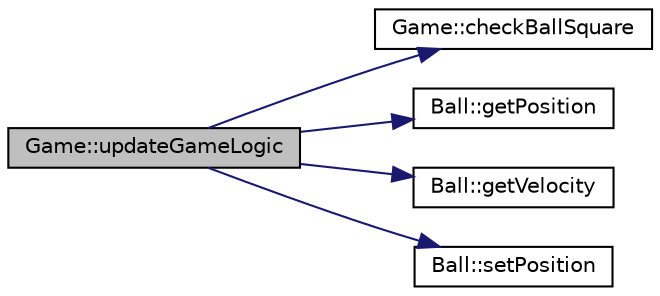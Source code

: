 digraph "Game::updateGameLogic"
{
 // LATEX_PDF_SIZE
  edge [fontname="Helvetica",fontsize="10",labelfontname="Helvetica",labelfontsize="10"];
  node [fontname="Helvetica",fontsize="10",shape=record];
  rankdir="LR";
  Node1 [label="Game::updateGameLogic",height=0.2,width=0.4,color="black", fillcolor="grey75", style="filled", fontcolor="black",tooltip="Actualizador de la logica del juego."];
  Node1 -> Node2 [color="midnightblue",fontsize="10",style="solid",fontname="Helvetica"];
  Node2 [label="Game::checkBallSquare",height=0.2,width=0.4,color="black", fillcolor="white", style="filled",URL="$classGame.html#a2d53336f50a5cb3c3e1530b3801954c7",tooltip="Funcion encargada de verificar en que casilla esta la bola."];
  Node1 -> Node3 [color="midnightblue",fontsize="10",style="solid",fontname="Helvetica"];
  Node3 [label="Ball::getPosition",height=0.2,width=0.4,color="black", fillcolor="white", style="filled",URL="$classBall.html#aca94a30f92fed8012b6a634afabe28a6",tooltip="Getter para la posicion de la bola."];
  Node1 -> Node4 [color="midnightblue",fontsize="10",style="solid",fontname="Helvetica"];
  Node4 [label="Ball::getVelocity",height=0.2,width=0.4,color="black", fillcolor="white", style="filled",URL="$classBall.html#ad51b1c53ed7b37342d9899ccd47c8fb8",tooltip="Getter para la velocidad de la bola."];
  Node1 -> Node5 [color="midnightblue",fontsize="10",style="solid",fontname="Helvetica"];
  Node5 [label="Ball::setPosition",height=0.2,width=0.4,color="black", fillcolor="white", style="filled",URL="$classBall.html#a44e2ab9857da80499a7229e70a5ab880",tooltip="Setter para la posicion de la bola."];
}

